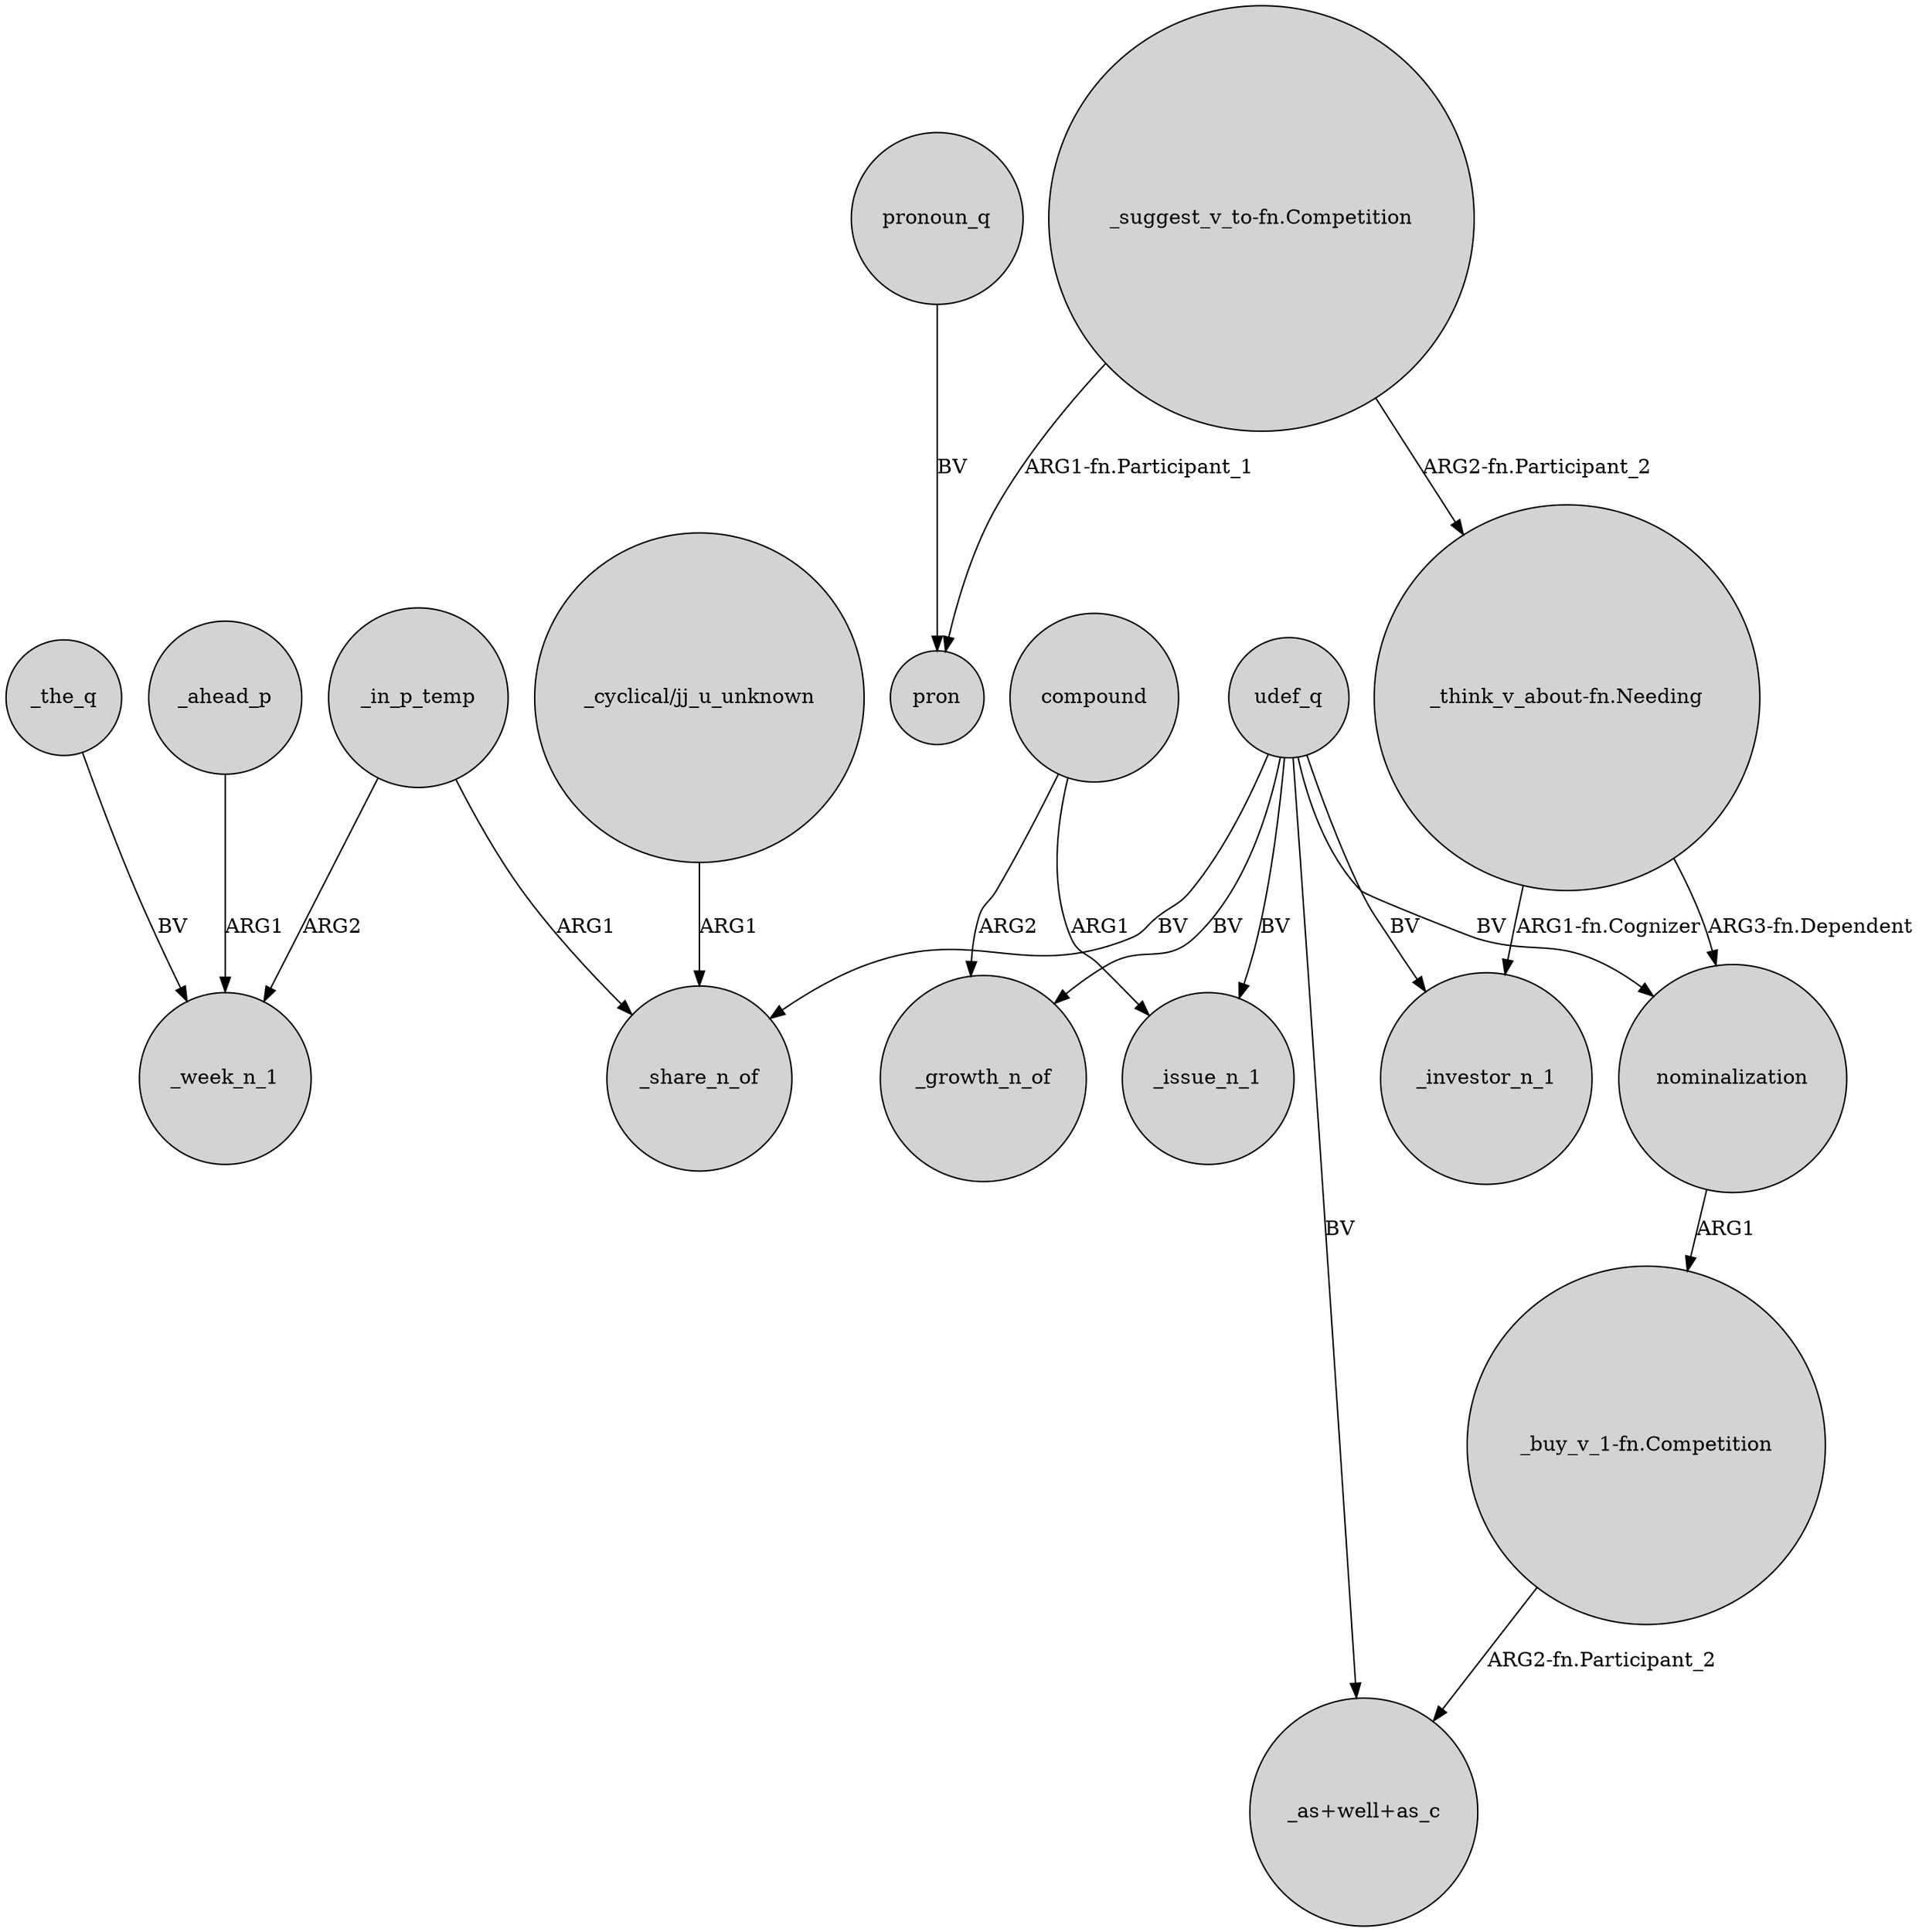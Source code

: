 digraph {
	node [shape=circle style=filled]
	_the_q -> _week_n_1 [label=BV]
	nominalization -> "_buy_v_1-fn.Competition" [label=ARG1]
	_in_p_temp -> _week_n_1 [label=ARG2]
	"_suggest_v_to-fn.Competition" -> pron [label="ARG1-fn.Participant_1"]
	udef_q -> nominalization [label=BV]
	"_think_v_about-fn.Needing" -> _investor_n_1 [label="ARG1-fn.Cognizer"]
	_ahead_p -> _week_n_1 [label=ARG1]
	pronoun_q -> pron [label=BV]
	udef_q -> _share_n_of [label=BV]
	compound -> _growth_n_of [label=ARG2]
	udef_q -> "_as+well+as_c" [label=BV]
	udef_q -> _growth_n_of [label=BV]
	"_suggest_v_to-fn.Competition" -> "_think_v_about-fn.Needing" [label="ARG2-fn.Participant_2"]
	"_think_v_about-fn.Needing" -> nominalization [label="ARG3-fn.Dependent"]
	udef_q -> _issue_n_1 [label=BV]
	"_cyclical/jj_u_unknown" -> _share_n_of [label=ARG1]
	udef_q -> _investor_n_1 [label=BV]
	_in_p_temp -> _share_n_of [label=ARG1]
	compound -> _issue_n_1 [label=ARG1]
	"_buy_v_1-fn.Competition" -> "_as+well+as_c" [label="ARG2-fn.Participant_2"]
}
